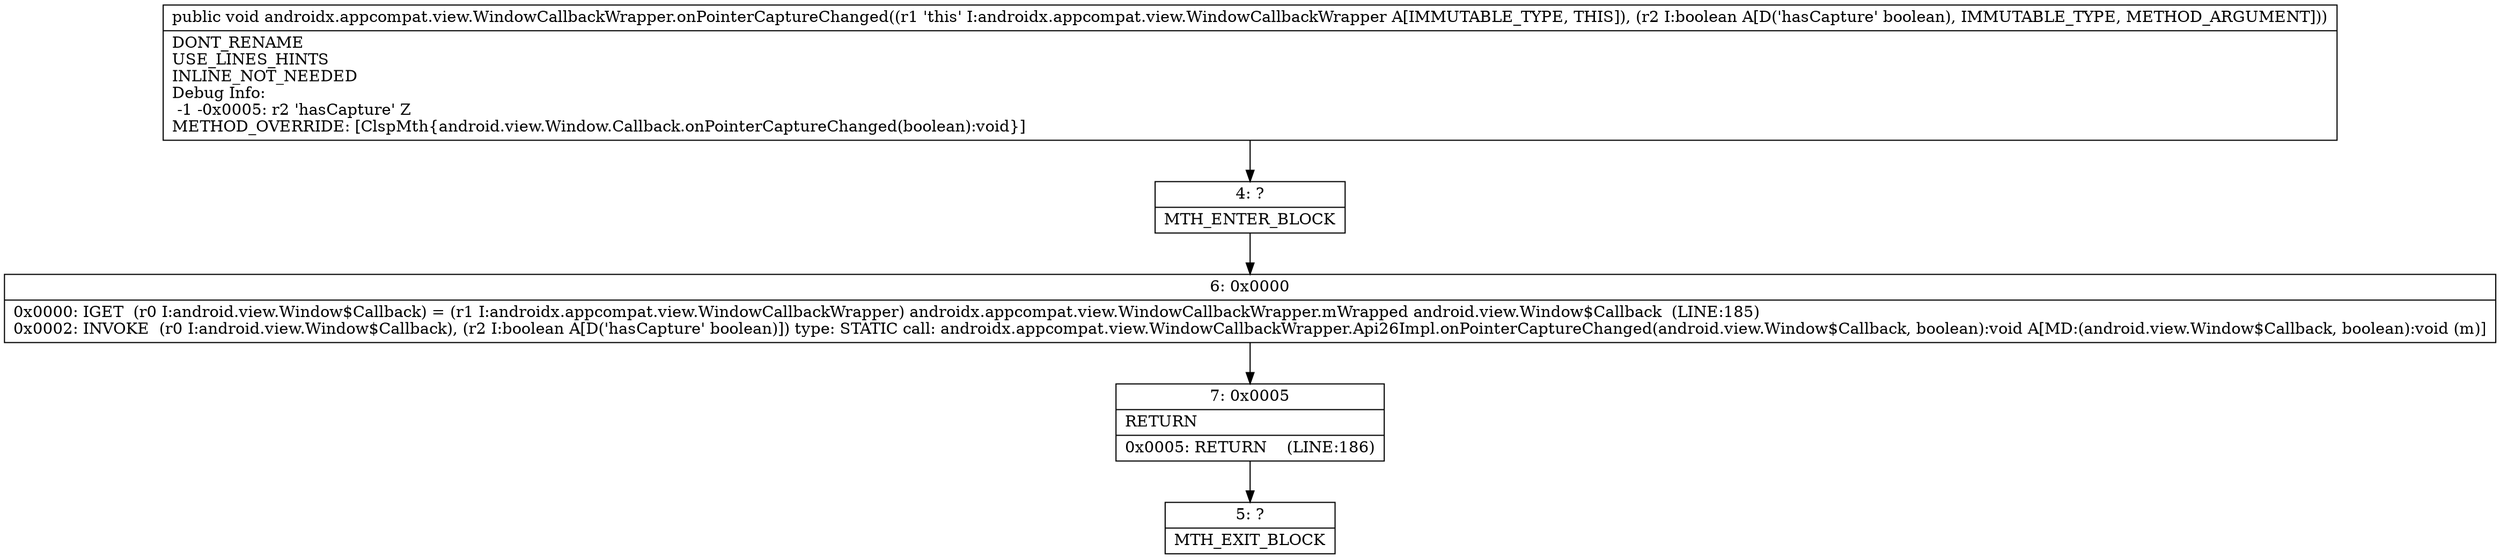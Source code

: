 digraph "CFG forandroidx.appcompat.view.WindowCallbackWrapper.onPointerCaptureChanged(Z)V" {
Node_4 [shape=record,label="{4\:\ ?|MTH_ENTER_BLOCK\l}"];
Node_6 [shape=record,label="{6\:\ 0x0000|0x0000: IGET  (r0 I:android.view.Window$Callback) = (r1 I:androidx.appcompat.view.WindowCallbackWrapper) androidx.appcompat.view.WindowCallbackWrapper.mWrapped android.view.Window$Callback  (LINE:185)\l0x0002: INVOKE  (r0 I:android.view.Window$Callback), (r2 I:boolean A[D('hasCapture' boolean)]) type: STATIC call: androidx.appcompat.view.WindowCallbackWrapper.Api26Impl.onPointerCaptureChanged(android.view.Window$Callback, boolean):void A[MD:(android.view.Window$Callback, boolean):void (m)]\l}"];
Node_7 [shape=record,label="{7\:\ 0x0005|RETURN\l|0x0005: RETURN    (LINE:186)\l}"];
Node_5 [shape=record,label="{5\:\ ?|MTH_EXIT_BLOCK\l}"];
MethodNode[shape=record,label="{public void androidx.appcompat.view.WindowCallbackWrapper.onPointerCaptureChanged((r1 'this' I:androidx.appcompat.view.WindowCallbackWrapper A[IMMUTABLE_TYPE, THIS]), (r2 I:boolean A[D('hasCapture' boolean), IMMUTABLE_TYPE, METHOD_ARGUMENT]))  | DONT_RENAME\lUSE_LINES_HINTS\lINLINE_NOT_NEEDED\lDebug Info:\l  \-1 \-0x0005: r2 'hasCapture' Z\lMETHOD_OVERRIDE: [ClspMth\{android.view.Window.Callback.onPointerCaptureChanged(boolean):void\}]\l}"];
MethodNode -> Node_4;Node_4 -> Node_6;
Node_6 -> Node_7;
Node_7 -> Node_5;
}

